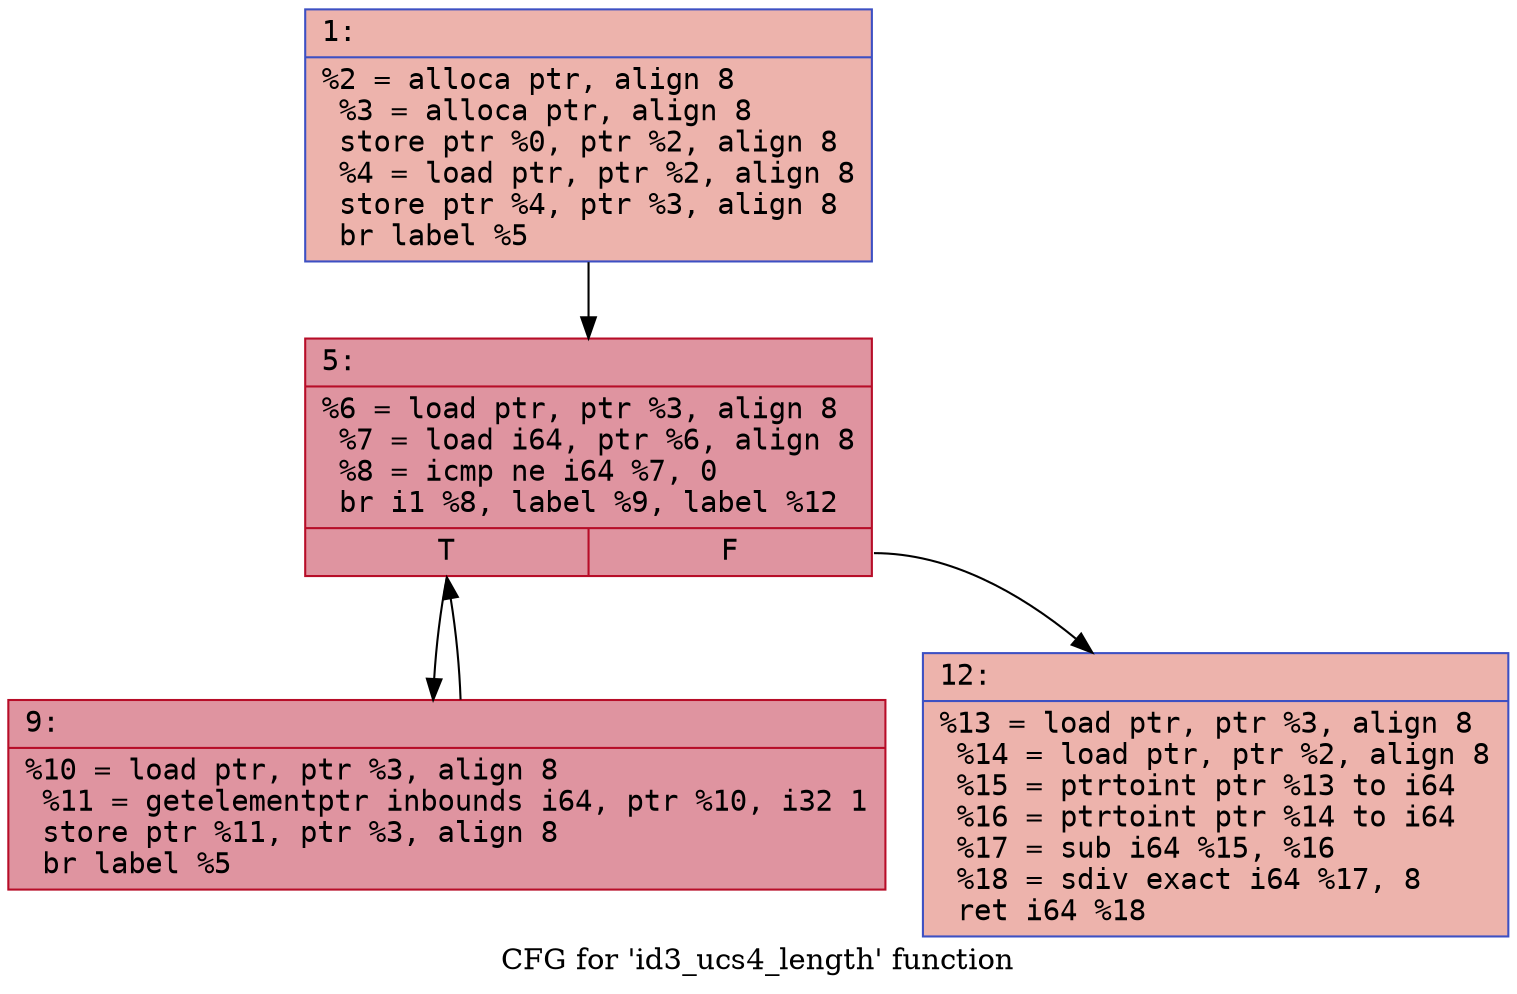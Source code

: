 digraph "CFG for 'id3_ucs4_length' function" {
	label="CFG for 'id3_ucs4_length' function";

	Node0x600002fd0230 [shape=record,color="#3d50c3ff", style=filled, fillcolor="#d6524470" fontname="Courier",label="{1:\l|  %2 = alloca ptr, align 8\l  %3 = alloca ptr, align 8\l  store ptr %0, ptr %2, align 8\l  %4 = load ptr, ptr %2, align 8\l  store ptr %4, ptr %3, align 8\l  br label %5\l}"];
	Node0x600002fd0230 -> Node0x600002fd0280[tooltip="1 -> 5\nProbability 100.00%" ];
	Node0x600002fd0280 [shape=record,color="#b70d28ff", style=filled, fillcolor="#b70d2870" fontname="Courier",label="{5:\l|  %6 = load ptr, ptr %3, align 8\l  %7 = load i64, ptr %6, align 8\l  %8 = icmp ne i64 %7, 0\l  br i1 %8, label %9, label %12\l|{<s0>T|<s1>F}}"];
	Node0x600002fd0280:s0 -> Node0x600002fd02d0[tooltip="5 -> 9\nProbability 96.88%" ];
	Node0x600002fd0280:s1 -> Node0x600002fd0320[tooltip="5 -> 12\nProbability 3.12%" ];
	Node0x600002fd02d0 [shape=record,color="#b70d28ff", style=filled, fillcolor="#b70d2870" fontname="Courier",label="{9:\l|  %10 = load ptr, ptr %3, align 8\l  %11 = getelementptr inbounds i64, ptr %10, i32 1\l  store ptr %11, ptr %3, align 8\l  br label %5\l}"];
	Node0x600002fd02d0 -> Node0x600002fd0280[tooltip="9 -> 5\nProbability 100.00%" ];
	Node0x600002fd0320 [shape=record,color="#3d50c3ff", style=filled, fillcolor="#d6524470" fontname="Courier",label="{12:\l|  %13 = load ptr, ptr %3, align 8\l  %14 = load ptr, ptr %2, align 8\l  %15 = ptrtoint ptr %13 to i64\l  %16 = ptrtoint ptr %14 to i64\l  %17 = sub i64 %15, %16\l  %18 = sdiv exact i64 %17, 8\l  ret i64 %18\l}"];
}
